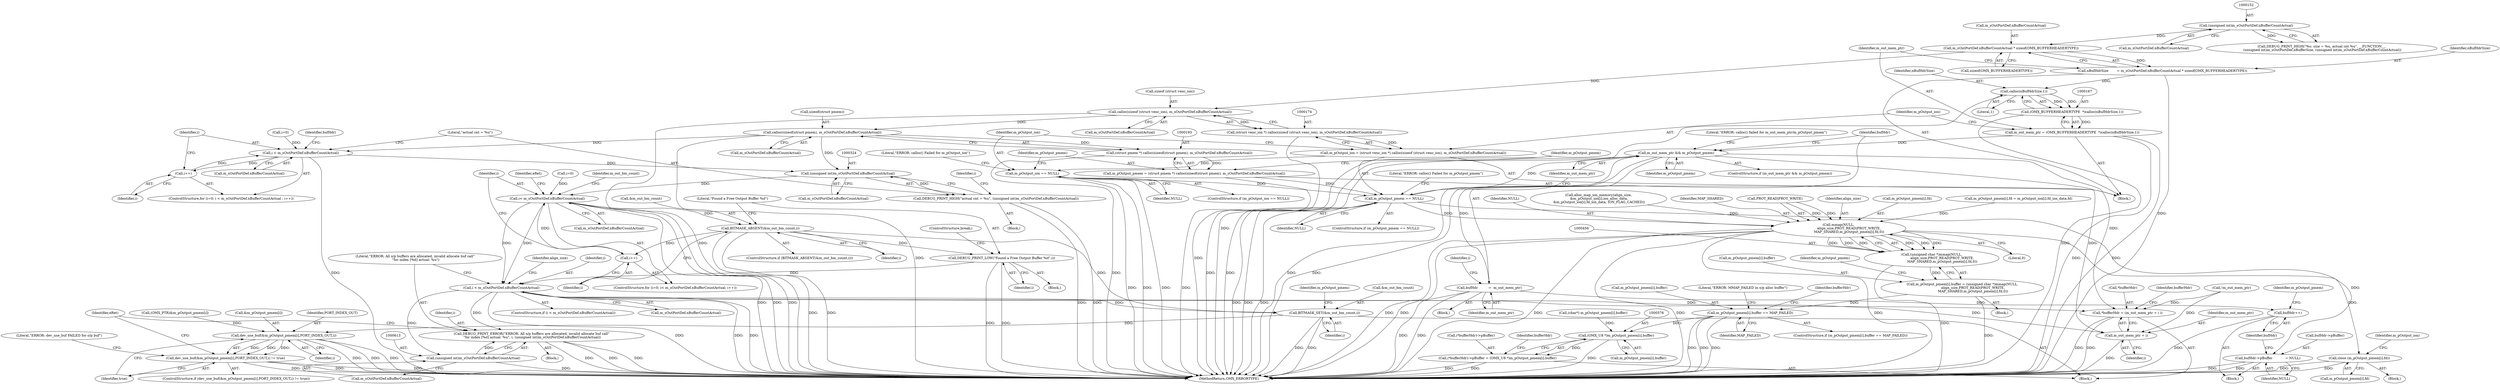 digraph "0_Android_7558d03e6498e970b761aa44fff6b2c659202d95_0@API" {
"1000158" [label="(Call,m_sOutPortDef.nBufferCountActual * sizeof(OMX_BUFFERHEADERTYPE))"];
"1000151" [label="(Call,(unsigned int)m_sOutPortDef.nBufferCountActual)"];
"1000156" [label="(Call,nBufHdrSize        = m_sOutPortDef.nBufferCountActual * sizeof(OMX_BUFFERHEADERTYPE))"];
"1000168" [label="(Call,calloc(nBufHdrSize,1))"];
"1000166" [label="(Call,(OMX_BUFFERHEADERTYPE  *)calloc(nBufHdrSize,1))"];
"1000164" [label="(Call,m_out_mem_ptr = (OMX_BUFFERHEADERTYPE  *)calloc(nBufHdrSize,1))"];
"1000210" [label="(Call,m_out_mem_ptr && m_pOutput_pmem)"];
"1000214" [label="(Call,bufHdr          =  m_out_mem_ptr)"];
"1000277" [label="(Call,bufHdr++)"];
"1000564" [label="(Call,*bufferHdr = (m_out_mem_ptr + i ))"];
"1000567" [label="(Call,m_out_mem_ptr + i)"];
"1000175" [label="(Call,calloc(sizeof (struct venc_ion), m_sOutPortDef.nBufferCountActual))"];
"1000173" [label="(Call,(struct venc_ion *) calloc(sizeof (struct venc_ion), m_sOutPortDef.nBufferCountActual))"];
"1000171" [label="(Call,m_pOutput_ion = (struct venc_ion *) calloc(sizeof (struct venc_ion), m_sOutPortDef.nBufferCountActual))"];
"1000182" [label="(Call,m_pOutput_ion == NULL)"];
"1000201" [label="(Call,m_pOutput_pmem == NULL)"];
"1000272" [label="(Call,bufHdr->pBuffer            = NULL)"];
"1000457" [label="(Call,mmap(NULL,\n                    align_size,PROT_READ|PROT_WRITE,\n                    MAP_SHARED,m_pOutput_pmem[i].fd,0))"];
"1000455" [label="(Call,(unsigned char *)mmap(NULL,\n                    align_size,PROT_READ|PROT_WRITE,\n                    MAP_SHARED,m_pOutput_pmem[i].fd,0))"];
"1000449" [label="(Call,m_pOutput_pmem[i].buffer = (unsigned char *)mmap(NULL,\n                    align_size,PROT_READ|PROT_WRITE,\n                    MAP_SHARED,m_pOutput_pmem[i].fd,0))"];
"1000471" [label="(Call,m_pOutput_pmem[i].buffer == MAP_FAILED)"];
"1000575" [label="(Call,(OMX_U8 *)m_pOutput_pmem[i].buffer)"];
"1000570" [label="(Call,(*bufferHdr)->pBuffer = (OMX_U8 *)m_pOutput_pmem[i].buffer)"];
"1000481" [label="(Call,close (m_pOutput_pmem[i].fd))"];
"1000194" [label="(Call,calloc(sizeof(struct pmem), m_sOutPortDef.nBufferCountActual))"];
"1000192" [label="(Call,(struct pmem *) calloc(sizeof(struct pmem), m_sOutPortDef.nBufferCountActual))"];
"1000190" [label="(Call,m_pOutput_pmem = (struct pmem *) calloc(sizeof(struct pmem), m_sOutPortDef.nBufferCountActual))"];
"1000221" [label="(Call,i < m_sOutPortDef.nBufferCountActual)"];
"1000226" [label="(Call,i++)"];
"1000323" [label="(Call,(unsigned int)m_sOutPortDef.nBufferCountActual)"];
"1000321" [label="(Call,DEBUG_PRINT_HIGH(\"actual cnt = %u\", (unsigned int)m_sOutPortDef.nBufferCountActual))"];
"1000332" [label="(Call,i< m_sOutPortDef.nBufferCountActual)"];
"1000341" [label="(Call,BITMASK_ABSENT(&m_out_bm_count,i))"];
"1000337" [label="(Call,i++)"];
"1000346" [label="(Call,DEBUG_PRINT_LOW(\"Found a Free Output Buffer %d\",i))"];
"1000356" [label="(Call,i < m_sOutPortDef.nBufferCountActual)"];
"1000588" [label="(Call,BITMASK_SET(&m_out_bm_count,i))"];
"1000594" [label="(Call,dev_use_buf(&m_pOutput_pmem[i],PORT_INDEX_OUT,i))"];
"1000593" [label="(Call,dev_use_buf(&m_pOutput_pmem[i],PORT_INDEX_OUT,i) != true)"];
"1000609" [label="(Call,DEBUG_PRINT_ERROR(\"ERROR: All o/p buffers are allocated, invalid allocate buf call\"\n \"for index [%d] actual: %u\", i, (unsigned int)m_sOutPortDef.nBufferCountActual))"];
"1000612" [label="(Call,(unsigned int)m_sOutPortDef.nBufferCountActual)"];
"1000334" [label="(Call,m_sOutPortDef.nBufferCountActual)"];
"1000175" [label="(Call,calloc(sizeof (struct venc_ion), m_sOutPortDef.nBufferCountActual))"];
"1000195" [label="(Call,sizeof(struct pmem))"];
"1000228" [label="(Block,)"];
"1000272" [label="(Call,bufHdr->pBuffer            = NULL)"];
"1000449" [label="(Call,m_pOutput_pmem[i].buffer = (unsigned char *)mmap(NULL,\n                    align_size,PROT_READ|PROT_WRITE,\n                    MAP_SHARED,m_pOutput_pmem[i].fd,0))"];
"1000282" [label="(Identifier,m_pOutput_pmem)"];
"1000566" [label="(Identifier,bufferHdr)"];
"1000363" [label="(Identifier,align_size)"];
"1000153" [label="(Call,m_sOutPortDef.nBufferCountActual)"];
"1000330" [label="(Identifier,i)"];
"1000570" [label="(Call,(*bufferHdr)->pBuffer = (OMX_U8 *)m_pOutput_pmem[i].buffer)"];
"1000472" [label="(Call,m_pOutput_pmem[i].buffer)"];
"1000266" [label="(Call,(OMX_PTR)&m_pOutput_pmem[i])"];
"1000614" [label="(Call,m_sOutPortDef.nBufferCountActual)"];
"1000591" [label="(Identifier,i)"];
"1000478" [label="(Block,)"];
"1000317" [label="(Literal,\"ERROR: calloc() failed for m_out_mem_ptr/m_pOutput_pmem\")"];
"1000216" [label="(Identifier,m_out_mem_ptr)"];
"1000571" [label="(Call,(*bufferHdr)->pBuffer)"];
"1000192" [label="(Call,(struct pmem *) calloc(sizeof(struct pmem), m_sOutPortDef.nBufferCountActual))"];
"1000169" [label="(Identifier,nBufHdrSize)"];
"1000471" [label="(Call,m_pOutput_pmem[i].buffer == MAP_FAILED)"];
"1000458" [label="(Identifier,NULL)"];
"1000340" [label="(ControlStructure,if (BITMASK_ABSENT(&m_out_bm_count,i)))"];
"1000342" [label="(Call,&m_out_bm_count)"];
"1000276" [label="(Identifier,NULL)"];
"1000379" [label="(Call,alloc_map_ion_memory(align_size,\n &m_pOutput_ion[i].ion_alloc_data,\n &m_pOutput_ion[i].fd_ion_data, ION_FLAG_CACHED))"];
"1000567" [label="(Call,m_out_mem_ptr + i)"];
"1000345" [label="(Block,)"];
"1000212" [label="(Identifier,m_pOutput_pmem)"];
"1000328" [label="(ControlStructure,for (i=0; i< m_sOutPortDef.nBufferCountActual; i++))"];
"1000610" [label="(Literal,\"ERROR: All o/p buffers are allocated, invalid allocate buf call\"\n \"for index [%d] actual: %u\")"];
"1000217" [label="(ControlStructure,for (i=0; i < m_sOutPortDef.nBufferCountActual ; i++))"];
"1000277" [label="(Call,bufHdr++)"];
"1000166" [label="(Call,(OMX_BUFFERHEADERTYPE  *)calloc(nBufHdrSize,1))"];
"1000181" [label="(ControlStructure,if (m_pOutput_ion == NULL))"];
"1000455" [label="(Call,(unsigned char *)mmap(NULL,\n                    align_size,PROT_READ|PROT_WRITE,\n                    MAP_SHARED,m_pOutput_pmem[i].fd,0))"];
"1000477" [label="(Identifier,MAP_FAILED)"];
"1000213" [label="(Block,)"];
"1000194" [label="(Call,calloc(sizeof(struct pmem), m_sOutPortDef.nBufferCountActual))"];
"1000182" [label="(Call,m_pOutput_ion == NULL)"];
"1000210" [label="(Call,m_out_mem_ptr && m_pOutput_pmem)"];
"1000226" [label="(Call,i++)"];
"1000344" [label="(Identifier,i)"];
"1000162" [label="(Call,sizeof(OMX_BUFFERHEADERTYPE))"];
"1000183" [label="(Identifier,m_pOutput_ion)"];
"1000156" [label="(Call,nBufHdrSize        = m_sOutPortDef.nBufferCountActual * sizeof(OMX_BUFFERHEADERTYPE))"];
"1000203" [label="(Identifier,NULL)"];
"1000325" [label="(Call,m_sOutPortDef.nBufferCountActual)"];
"1000346" [label="(Call,DEBUG_PRINT_LOW(\"Found a Free Output Buffer %d\",i))"];
"1000176" [label="(Call,sizeof (struct venc_ion))"];
"1000538" [label="(Call,(char*) m_pOutput_pmem[i].buffer)"];
"1000219" [label="(Identifier,i)"];
"1000469" [label="(Literal,0)"];
"1000209" [label="(ControlStructure,if (m_out_mem_ptr && m_pOutput_pmem))"];
"1000222" [label="(Identifier,i)"];
"1000608" [label="(Block,)"];
"1000470" [label="(ControlStructure,if (m_pOutput_pmem[i].buffer == MAP_FAILED))"];
"1000450" [label="(Call,m_pOutput_pmem[i].buffer)"];
"1000575" [label="(Call,(OMX_U8 *)m_pOutput_pmem[i].buffer)"];
"1000341" [label="(Call,BITMASK_ABSENT(&m_out_bm_count,i))"];
"1000158" [label="(Call,m_sOutPortDef.nBufferCountActual * sizeof(OMX_BUFFERHEADERTYPE))"];
"1000463" [label="(Identifier,MAP_SHARED)"];
"1000214" [label="(Call,bufHdr          =  m_out_mem_ptr)"];
"1000593" [label="(Call,dev_use_buf(&m_pOutput_pmem[i],PORT_INDEX_OUT,i) != true)"];
"1000191" [label="(Identifier,m_pOutput_pmem)"];
"1000474" [label="(Identifier,m_pOutput_pmem)"];
"1000171" [label="(Call,m_pOutput_ion = (struct venc_ion *) calloc(sizeof (struct venc_ion), m_sOutPortDef.nBufferCountActual))"];
"1000460" [label="(Call,PROT_READ|PROT_WRITE)"];
"1000352" [label="(Identifier,eRet)"];
"1000612" [label="(Call,(unsigned int)m_sOutPortDef.nBufferCountActual)"];
"1000143" [label="(Call,DEBUG_PRINT_HIGH(\"%s: size = %u, actual cnt %u\", __FUNCTION__,\n (unsigned int)m_sOutPortDef.nBufferSize, (unsigned int)m_sOutPortDef.nBufferCountActual))"];
"1000459" [label="(Identifier,align_size)"];
"1000600" [label="(Identifier,i)"];
"1000569" [label="(Identifier,i)"];
"1000337" [label="(Call,i++)"];
"1000138" [label="(Block,)"];
"1000565" [label="(Call,*bufferHdr)"];
"1000457" [label="(Call,mmap(NULL,\n                    align_size,PROT_READ|PROT_WRITE,\n                    MAP_SHARED,m_pOutput_pmem[i].fd,0))"];
"1000323" [label="(Call,(unsigned int)m_sOutPortDef.nBufferCountActual)"];
"1000588" [label="(Call,BITMASK_SET(&m_out_bm_count,i))"];
"1000173" [label="(Call,(struct venc_ion *) calloc(sizeof (struct venc_ion), m_sOutPortDef.nBufferCountActual))"];
"1000170" [label="(Literal,1)"];
"1000619" [label="(MethodReturn,OMX_ERRORTYPE)"];
"1000223" [label="(Call,m_sOutPortDef.nBufferCountActual)"];
"1000464" [label="(Call,m_pOutput_pmem[i].fd)"];
"1000151" [label="(Call,(unsigned int)m_sOutPortDef.nBufferCountActual)"];
"1000206" [label="(Literal,\"ERROR: calloc() Failed for m_pOutput_pmem\")"];
"1000164" [label="(Call,m_out_mem_ptr = (OMX_BUFFERHEADERTYPE  *)calloc(nBufHdrSize,1))"];
"1000347" [label="(Literal,\"Found a Free Output Buffer %d\")"];
"1000349" [label="(ControlStructure,break;)"];
"1000356" [label="(Call,i < m_sOutPortDef.nBufferCountActual)"];
"1000357" [label="(Identifier,i)"];
"1000577" [label="(Call,m_pOutput_pmem[i].buffer)"];
"1000165" [label="(Identifier,m_out_mem_ptr)"];
"1000601" [label="(Identifier,true)"];
"1000202" [label="(Identifier,m_pOutput_pmem)"];
"1000211" [label="(Identifier,m_out_mem_ptr)"];
"1000197" [label="(Call,m_sOutPortDef.nBufferCountActual)"];
"1000407" [label="(Call,m_pOutput_pmem[i].fd = m_pOutput_ion[i].fd_ion_data.fd)"];
"1000564" [label="(Call,*bufferHdr = (m_out_mem_ptr + i ))"];
"1000187" [label="(Literal,\"ERROR: calloc() Failed for m_pOutput_ion\")"];
"1000333" [label="(Identifier,i)"];
"1000231" [label="(Identifier,bufHdr)"];
"1000329" [label="(Call,i=0)"];
"1000604" [label="(Literal,\"ERROR: dev_use_buf FAILED for o/p buf\")"];
"1000585" [label="(Identifier,bufferHdr)"];
"1000611" [label="(Identifier,i)"];
"1000338" [label="(Identifier,i)"];
"1000490" [label="(Identifier,m_pOutput_ion)"];
"1000361" [label="(Block,)"];
"1000109" [label="(Block,)"];
"1000190" [label="(Call,m_pOutput_pmem = (struct pmem *) calloc(sizeof(struct pmem), m_sOutPortDef.nBufferCountActual))"];
"1000594" [label="(Call,dev_use_buf(&m_pOutput_pmem[i],PORT_INDEX_OUT,i))"];
"1000595" [label="(Call,&m_pOutput_pmem[i])"];
"1000480" [label="(Literal,\"ERROR: MMAP_FAILED in o/p alloc buffer\")"];
"1000609" [label="(Call,DEBUG_PRINT_ERROR(\"ERROR: All o/p buffers are allocated, invalid allocate buf call\"\n \"for index [%d] actual: %u\", i, (unsigned int)m_sOutPortDef.nBufferCountActual))"];
"1000157" [label="(Identifier,nBufHdrSize)"];
"1000321" [label="(Call,DEBUG_PRINT_HIGH(\"actual cnt = %u\", (unsigned int)m_sOutPortDef.nBufferCountActual))"];
"1000618" [label="(Identifier,eRet)"];
"1000200" [label="(ControlStructure,if (m_pOutput_pmem == NULL))"];
"1000168" [label="(Call,calloc(nBufHdrSize,1))"];
"1000348" [label="(Identifier,i)"];
"1000273" [label="(Call,bufHdr->pBuffer)"];
"1000227" [label="(Identifier,i)"];
"1000136" [label="(Call,!m_out_mem_ptr)"];
"1000332" [label="(Call,i< m_sOutPortDef.nBufferCountActual)"];
"1000355" [label="(ControlStructure,if (i < m_sOutPortDef.nBufferCountActual))"];
"1000597" [label="(Identifier,m_pOutput_pmem)"];
"1000221" [label="(Call,i < m_sOutPortDef.nBufferCountActual)"];
"1000573" [label="(Identifier,bufferHdr)"];
"1000184" [label="(Identifier,NULL)"];
"1000589" [label="(Call,&m_out_bm_count)"];
"1000448" [label="(Block,)"];
"1000201" [label="(Call,m_pOutput_pmem == NULL)"];
"1000178" [label="(Call,m_sOutPortDef.nBufferCountActual)"];
"1000482" [label="(Call,m_pOutput_pmem[i].fd)"];
"1000322" [label="(Literal,\"actual cnt = %u\")"];
"1000592" [label="(ControlStructure,if (dev_use_buf(&m_pOutput_pmem[i],PORT_INDEX_OUT,i) != true))"];
"1000278" [label="(Identifier,bufHdr)"];
"1000159" [label="(Call,m_sOutPortDef.nBufferCountActual)"];
"1000599" [label="(Identifier,PORT_INDEX_OUT)"];
"1000343" [label="(Identifier,m_out_bm_count)"];
"1000218" [label="(Call,i=0)"];
"1000568" [label="(Identifier,m_out_mem_ptr)"];
"1000481" [label="(Call,close (m_pOutput_pmem[i].fd))"];
"1000172" [label="(Identifier,m_pOutput_ion)"];
"1000358" [label="(Call,m_sOutPortDef.nBufferCountActual)"];
"1000215" [label="(Identifier,bufHdr)"];
"1000158" -> "1000156"  [label="AST: "];
"1000158" -> "1000162"  [label="CFG: "];
"1000159" -> "1000158"  [label="AST: "];
"1000162" -> "1000158"  [label="AST: "];
"1000156" -> "1000158"  [label="CFG: "];
"1000158" -> "1000156"  [label="DDG: "];
"1000151" -> "1000158"  [label="DDG: "];
"1000158" -> "1000175"  [label="DDG: "];
"1000151" -> "1000143"  [label="AST: "];
"1000151" -> "1000153"  [label="CFG: "];
"1000152" -> "1000151"  [label="AST: "];
"1000153" -> "1000151"  [label="AST: "];
"1000143" -> "1000151"  [label="CFG: "];
"1000151" -> "1000143"  [label="DDG: "];
"1000156" -> "1000138"  [label="AST: "];
"1000157" -> "1000156"  [label="AST: "];
"1000165" -> "1000156"  [label="CFG: "];
"1000156" -> "1000619"  [label="DDG: "];
"1000156" -> "1000168"  [label="DDG: "];
"1000168" -> "1000166"  [label="AST: "];
"1000168" -> "1000170"  [label="CFG: "];
"1000169" -> "1000168"  [label="AST: "];
"1000170" -> "1000168"  [label="AST: "];
"1000166" -> "1000168"  [label="CFG: "];
"1000168" -> "1000619"  [label="DDG: "];
"1000168" -> "1000166"  [label="DDG: "];
"1000168" -> "1000166"  [label="DDG: "];
"1000166" -> "1000164"  [label="AST: "];
"1000167" -> "1000166"  [label="AST: "];
"1000164" -> "1000166"  [label="CFG: "];
"1000166" -> "1000619"  [label="DDG: "];
"1000166" -> "1000164"  [label="DDG: "];
"1000164" -> "1000138"  [label="AST: "];
"1000165" -> "1000164"  [label="AST: "];
"1000172" -> "1000164"  [label="CFG: "];
"1000164" -> "1000619"  [label="DDG: "];
"1000164" -> "1000619"  [label="DDG: "];
"1000164" -> "1000210"  [label="DDG: "];
"1000210" -> "1000209"  [label="AST: "];
"1000210" -> "1000211"  [label="CFG: "];
"1000210" -> "1000212"  [label="CFG: "];
"1000211" -> "1000210"  [label="AST: "];
"1000212" -> "1000210"  [label="AST: "];
"1000215" -> "1000210"  [label="CFG: "];
"1000317" -> "1000210"  [label="CFG: "];
"1000210" -> "1000619"  [label="DDG: "];
"1000210" -> "1000619"  [label="DDG: "];
"1000210" -> "1000619"  [label="DDG: "];
"1000201" -> "1000210"  [label="DDG: "];
"1000210" -> "1000214"  [label="DDG: "];
"1000210" -> "1000564"  [label="DDG: "];
"1000210" -> "1000567"  [label="DDG: "];
"1000214" -> "1000213"  [label="AST: "];
"1000214" -> "1000216"  [label="CFG: "];
"1000215" -> "1000214"  [label="AST: "];
"1000216" -> "1000214"  [label="AST: "];
"1000219" -> "1000214"  [label="CFG: "];
"1000214" -> "1000619"  [label="DDG: "];
"1000214" -> "1000619"  [label="DDG: "];
"1000214" -> "1000277"  [label="DDG: "];
"1000277" -> "1000228"  [label="AST: "];
"1000277" -> "1000278"  [label="CFG: "];
"1000278" -> "1000277"  [label="AST: "];
"1000282" -> "1000277"  [label="CFG: "];
"1000277" -> "1000619"  [label="DDG: "];
"1000564" -> "1000361"  [label="AST: "];
"1000564" -> "1000567"  [label="CFG: "];
"1000565" -> "1000564"  [label="AST: "];
"1000567" -> "1000564"  [label="AST: "];
"1000573" -> "1000564"  [label="CFG: "];
"1000564" -> "1000619"  [label="DDG: "];
"1000564" -> "1000619"  [label="DDG: "];
"1000136" -> "1000564"  [label="DDG: "];
"1000356" -> "1000564"  [label="DDG: "];
"1000567" -> "1000569"  [label="CFG: "];
"1000568" -> "1000567"  [label="AST: "];
"1000569" -> "1000567"  [label="AST: "];
"1000567" -> "1000619"  [label="DDG: "];
"1000136" -> "1000567"  [label="DDG: "];
"1000356" -> "1000567"  [label="DDG: "];
"1000175" -> "1000173"  [label="AST: "];
"1000175" -> "1000178"  [label="CFG: "];
"1000176" -> "1000175"  [label="AST: "];
"1000178" -> "1000175"  [label="AST: "];
"1000173" -> "1000175"  [label="CFG: "];
"1000175" -> "1000619"  [label="DDG: "];
"1000175" -> "1000173"  [label="DDG: "];
"1000175" -> "1000194"  [label="DDG: "];
"1000173" -> "1000171"  [label="AST: "];
"1000174" -> "1000173"  [label="AST: "];
"1000171" -> "1000173"  [label="CFG: "];
"1000173" -> "1000619"  [label="DDG: "];
"1000173" -> "1000171"  [label="DDG: "];
"1000171" -> "1000138"  [label="AST: "];
"1000172" -> "1000171"  [label="AST: "];
"1000183" -> "1000171"  [label="CFG: "];
"1000171" -> "1000619"  [label="DDG: "];
"1000171" -> "1000182"  [label="DDG: "];
"1000182" -> "1000181"  [label="AST: "];
"1000182" -> "1000184"  [label="CFG: "];
"1000183" -> "1000182"  [label="AST: "];
"1000184" -> "1000182"  [label="AST: "];
"1000187" -> "1000182"  [label="CFG: "];
"1000191" -> "1000182"  [label="CFG: "];
"1000182" -> "1000619"  [label="DDG: "];
"1000182" -> "1000619"  [label="DDG: "];
"1000182" -> "1000619"  [label="DDG: "];
"1000182" -> "1000201"  [label="DDG: "];
"1000201" -> "1000200"  [label="AST: "];
"1000201" -> "1000203"  [label="CFG: "];
"1000202" -> "1000201"  [label="AST: "];
"1000203" -> "1000201"  [label="AST: "];
"1000206" -> "1000201"  [label="CFG: "];
"1000211" -> "1000201"  [label="CFG: "];
"1000201" -> "1000619"  [label="DDG: "];
"1000201" -> "1000619"  [label="DDG: "];
"1000201" -> "1000619"  [label="DDG: "];
"1000190" -> "1000201"  [label="DDG: "];
"1000201" -> "1000272"  [label="DDG: "];
"1000201" -> "1000457"  [label="DDG: "];
"1000272" -> "1000228"  [label="AST: "];
"1000272" -> "1000276"  [label="CFG: "];
"1000273" -> "1000272"  [label="AST: "];
"1000276" -> "1000272"  [label="AST: "];
"1000278" -> "1000272"  [label="CFG: "];
"1000272" -> "1000619"  [label="DDG: "];
"1000272" -> "1000619"  [label="DDG: "];
"1000457" -> "1000455"  [label="AST: "];
"1000457" -> "1000469"  [label="CFG: "];
"1000458" -> "1000457"  [label="AST: "];
"1000459" -> "1000457"  [label="AST: "];
"1000460" -> "1000457"  [label="AST: "];
"1000463" -> "1000457"  [label="AST: "];
"1000464" -> "1000457"  [label="AST: "];
"1000469" -> "1000457"  [label="AST: "];
"1000455" -> "1000457"  [label="CFG: "];
"1000457" -> "1000619"  [label="DDG: "];
"1000457" -> "1000619"  [label="DDG: "];
"1000457" -> "1000619"  [label="DDG: "];
"1000457" -> "1000619"  [label="DDG: "];
"1000457" -> "1000619"  [label="DDG: "];
"1000457" -> "1000455"  [label="DDG: "];
"1000457" -> "1000455"  [label="DDG: "];
"1000457" -> "1000455"  [label="DDG: "];
"1000457" -> "1000455"  [label="DDG: "];
"1000457" -> "1000455"  [label="DDG: "];
"1000457" -> "1000455"  [label="DDG: "];
"1000379" -> "1000457"  [label="DDG: "];
"1000460" -> "1000457"  [label="DDG: "];
"1000460" -> "1000457"  [label="DDG: "];
"1000407" -> "1000457"  [label="DDG: "];
"1000457" -> "1000481"  [label="DDG: "];
"1000455" -> "1000449"  [label="AST: "];
"1000456" -> "1000455"  [label="AST: "];
"1000449" -> "1000455"  [label="CFG: "];
"1000455" -> "1000619"  [label="DDG: "];
"1000455" -> "1000449"  [label="DDG: "];
"1000449" -> "1000448"  [label="AST: "];
"1000450" -> "1000449"  [label="AST: "];
"1000474" -> "1000449"  [label="CFG: "];
"1000449" -> "1000619"  [label="DDG: "];
"1000449" -> "1000471"  [label="DDG: "];
"1000471" -> "1000470"  [label="AST: "];
"1000471" -> "1000477"  [label="CFG: "];
"1000472" -> "1000471"  [label="AST: "];
"1000477" -> "1000471"  [label="AST: "];
"1000480" -> "1000471"  [label="CFG: "];
"1000566" -> "1000471"  [label="CFG: "];
"1000471" -> "1000619"  [label="DDG: "];
"1000471" -> "1000619"  [label="DDG: "];
"1000471" -> "1000619"  [label="DDG: "];
"1000471" -> "1000575"  [label="DDG: "];
"1000575" -> "1000570"  [label="AST: "];
"1000575" -> "1000577"  [label="CFG: "];
"1000576" -> "1000575"  [label="AST: "];
"1000577" -> "1000575"  [label="AST: "];
"1000570" -> "1000575"  [label="CFG: "];
"1000575" -> "1000619"  [label="DDG: "];
"1000575" -> "1000570"  [label="DDG: "];
"1000538" -> "1000575"  [label="DDG: "];
"1000570" -> "1000361"  [label="AST: "];
"1000571" -> "1000570"  [label="AST: "];
"1000585" -> "1000570"  [label="CFG: "];
"1000570" -> "1000619"  [label="DDG: "];
"1000570" -> "1000619"  [label="DDG: "];
"1000481" -> "1000478"  [label="AST: "];
"1000481" -> "1000482"  [label="CFG: "];
"1000482" -> "1000481"  [label="AST: "];
"1000490" -> "1000481"  [label="CFG: "];
"1000481" -> "1000619"  [label="DDG: "];
"1000481" -> "1000619"  [label="DDG: "];
"1000194" -> "1000192"  [label="AST: "];
"1000194" -> "1000197"  [label="CFG: "];
"1000195" -> "1000194"  [label="AST: "];
"1000197" -> "1000194"  [label="AST: "];
"1000192" -> "1000194"  [label="CFG: "];
"1000194" -> "1000619"  [label="DDG: "];
"1000194" -> "1000192"  [label="DDG: "];
"1000194" -> "1000221"  [label="DDG: "];
"1000194" -> "1000323"  [label="DDG: "];
"1000192" -> "1000190"  [label="AST: "];
"1000193" -> "1000192"  [label="AST: "];
"1000190" -> "1000192"  [label="CFG: "];
"1000192" -> "1000619"  [label="DDG: "];
"1000192" -> "1000190"  [label="DDG: "];
"1000190" -> "1000138"  [label="AST: "];
"1000191" -> "1000190"  [label="AST: "];
"1000202" -> "1000190"  [label="CFG: "];
"1000190" -> "1000619"  [label="DDG: "];
"1000221" -> "1000217"  [label="AST: "];
"1000221" -> "1000223"  [label="CFG: "];
"1000222" -> "1000221"  [label="AST: "];
"1000223" -> "1000221"  [label="AST: "];
"1000231" -> "1000221"  [label="CFG: "];
"1000322" -> "1000221"  [label="CFG: "];
"1000221" -> "1000619"  [label="DDG: "];
"1000226" -> "1000221"  [label="DDG: "];
"1000218" -> "1000221"  [label="DDG: "];
"1000221" -> "1000226"  [label="DDG: "];
"1000221" -> "1000323"  [label="DDG: "];
"1000226" -> "1000217"  [label="AST: "];
"1000226" -> "1000227"  [label="CFG: "];
"1000227" -> "1000226"  [label="AST: "];
"1000222" -> "1000226"  [label="CFG: "];
"1000323" -> "1000321"  [label="AST: "];
"1000323" -> "1000325"  [label="CFG: "];
"1000324" -> "1000323"  [label="AST: "];
"1000325" -> "1000323"  [label="AST: "];
"1000321" -> "1000323"  [label="CFG: "];
"1000323" -> "1000321"  [label="DDG: "];
"1000323" -> "1000332"  [label="DDG: "];
"1000321" -> "1000109"  [label="AST: "];
"1000322" -> "1000321"  [label="AST: "];
"1000330" -> "1000321"  [label="CFG: "];
"1000321" -> "1000619"  [label="DDG: "];
"1000321" -> "1000619"  [label="DDG: "];
"1000332" -> "1000328"  [label="AST: "];
"1000332" -> "1000334"  [label="CFG: "];
"1000333" -> "1000332"  [label="AST: "];
"1000334" -> "1000332"  [label="AST: "];
"1000343" -> "1000332"  [label="CFG: "];
"1000352" -> "1000332"  [label="CFG: "];
"1000332" -> "1000619"  [label="DDG: "];
"1000332" -> "1000619"  [label="DDG: "];
"1000332" -> "1000619"  [label="DDG: "];
"1000337" -> "1000332"  [label="DDG: "];
"1000329" -> "1000332"  [label="DDG: "];
"1000332" -> "1000341"  [label="DDG: "];
"1000332" -> "1000356"  [label="DDG: "];
"1000332" -> "1000356"  [label="DDG: "];
"1000341" -> "1000340"  [label="AST: "];
"1000341" -> "1000344"  [label="CFG: "];
"1000342" -> "1000341"  [label="AST: "];
"1000344" -> "1000341"  [label="AST: "];
"1000347" -> "1000341"  [label="CFG: "];
"1000338" -> "1000341"  [label="CFG: "];
"1000341" -> "1000619"  [label="DDG: "];
"1000341" -> "1000619"  [label="DDG: "];
"1000341" -> "1000337"  [label="DDG: "];
"1000341" -> "1000346"  [label="DDG: "];
"1000341" -> "1000588"  [label="DDG: "];
"1000337" -> "1000328"  [label="AST: "];
"1000337" -> "1000338"  [label="CFG: "];
"1000338" -> "1000337"  [label="AST: "];
"1000333" -> "1000337"  [label="CFG: "];
"1000346" -> "1000345"  [label="AST: "];
"1000346" -> "1000348"  [label="CFG: "];
"1000347" -> "1000346"  [label="AST: "];
"1000348" -> "1000346"  [label="AST: "];
"1000349" -> "1000346"  [label="CFG: "];
"1000346" -> "1000619"  [label="DDG: "];
"1000346" -> "1000619"  [label="DDG: "];
"1000346" -> "1000356"  [label="DDG: "];
"1000356" -> "1000355"  [label="AST: "];
"1000356" -> "1000358"  [label="CFG: "];
"1000357" -> "1000356"  [label="AST: "];
"1000358" -> "1000356"  [label="AST: "];
"1000363" -> "1000356"  [label="CFG: "];
"1000610" -> "1000356"  [label="CFG: "];
"1000356" -> "1000619"  [label="DDG: "];
"1000356" -> "1000619"  [label="DDG: "];
"1000356" -> "1000619"  [label="DDG: "];
"1000356" -> "1000588"  [label="DDG: "];
"1000356" -> "1000609"  [label="DDG: "];
"1000356" -> "1000612"  [label="DDG: "];
"1000588" -> "1000361"  [label="AST: "];
"1000588" -> "1000591"  [label="CFG: "];
"1000589" -> "1000588"  [label="AST: "];
"1000591" -> "1000588"  [label="AST: "];
"1000597" -> "1000588"  [label="CFG: "];
"1000588" -> "1000619"  [label="DDG: "];
"1000588" -> "1000619"  [label="DDG: "];
"1000588" -> "1000594"  [label="DDG: "];
"1000594" -> "1000593"  [label="AST: "];
"1000594" -> "1000600"  [label="CFG: "];
"1000595" -> "1000594"  [label="AST: "];
"1000599" -> "1000594"  [label="AST: "];
"1000600" -> "1000594"  [label="AST: "];
"1000601" -> "1000594"  [label="CFG: "];
"1000594" -> "1000619"  [label="DDG: "];
"1000594" -> "1000619"  [label="DDG: "];
"1000594" -> "1000619"  [label="DDG: "];
"1000594" -> "1000593"  [label="DDG: "];
"1000594" -> "1000593"  [label="DDG: "];
"1000594" -> "1000593"  [label="DDG: "];
"1000266" -> "1000594"  [label="DDG: "];
"1000593" -> "1000592"  [label="AST: "];
"1000593" -> "1000601"  [label="CFG: "];
"1000601" -> "1000593"  [label="AST: "];
"1000604" -> "1000593"  [label="CFG: "];
"1000618" -> "1000593"  [label="CFG: "];
"1000593" -> "1000619"  [label="DDG: "];
"1000593" -> "1000619"  [label="DDG: "];
"1000593" -> "1000619"  [label="DDG: "];
"1000609" -> "1000608"  [label="AST: "];
"1000609" -> "1000612"  [label="CFG: "];
"1000610" -> "1000609"  [label="AST: "];
"1000611" -> "1000609"  [label="AST: "];
"1000612" -> "1000609"  [label="AST: "];
"1000618" -> "1000609"  [label="CFG: "];
"1000609" -> "1000619"  [label="DDG: "];
"1000609" -> "1000619"  [label="DDG: "];
"1000609" -> "1000619"  [label="DDG: "];
"1000612" -> "1000609"  [label="DDG: "];
"1000612" -> "1000614"  [label="CFG: "];
"1000613" -> "1000612"  [label="AST: "];
"1000614" -> "1000612"  [label="AST: "];
"1000612" -> "1000619"  [label="DDG: "];
}
